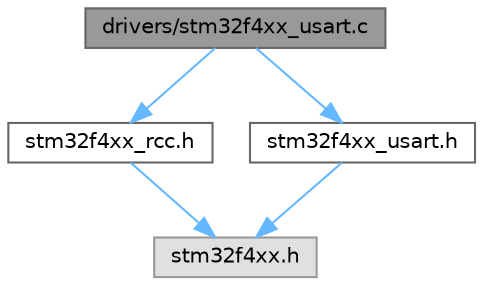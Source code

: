digraph "drivers/stm32f4xx_usart.c"
{
 // LATEX_PDF_SIZE
  bgcolor="transparent";
  edge [fontname=Helvetica,fontsize=10,labelfontname=Helvetica,labelfontsize=10];
  node [fontname=Helvetica,fontsize=10,shape=box,height=0.2,width=0.4];
  Node1 [id="Node000001",label="drivers/stm32f4xx_usart.c",height=0.2,width=0.4,color="gray40", fillcolor="grey60", style="filled", fontcolor="black",tooltip="This file provides firmware functions to manage the following functionalities of the Universal synchr..."];
  Node1 -> Node2 [id="edge5_Node000001_Node000002",color="steelblue1",style="solid",tooltip=" "];
  Node2 [id="Node000002",label="stm32f4xx_rcc.h",height=0.2,width=0.4,color="grey40", fillcolor="white", style="filled",URL="$stm32f4xx__rcc_8h.html",tooltip="This file contains all the functions prototypes for the RCC firmware library."];
  Node2 -> Node3 [id="edge6_Node000002_Node000003",color="steelblue1",style="solid",tooltip=" "];
  Node3 [id="Node000003",label="stm32f4xx.h",height=0.2,width=0.4,color="grey60", fillcolor="#E0E0E0", style="filled",tooltip=" "];
  Node1 -> Node4 [id="edge7_Node000001_Node000004",color="steelblue1",style="solid",tooltip=" "];
  Node4 [id="Node000004",label="stm32f4xx_usart.h",height=0.2,width=0.4,color="grey40", fillcolor="white", style="filled",URL="$stm32f4xx__usart_8h.html",tooltip="This file contains all the functions prototypes for the USART firmware library."];
  Node4 -> Node3 [id="edge8_Node000004_Node000003",color="steelblue1",style="solid",tooltip=" "];
}
